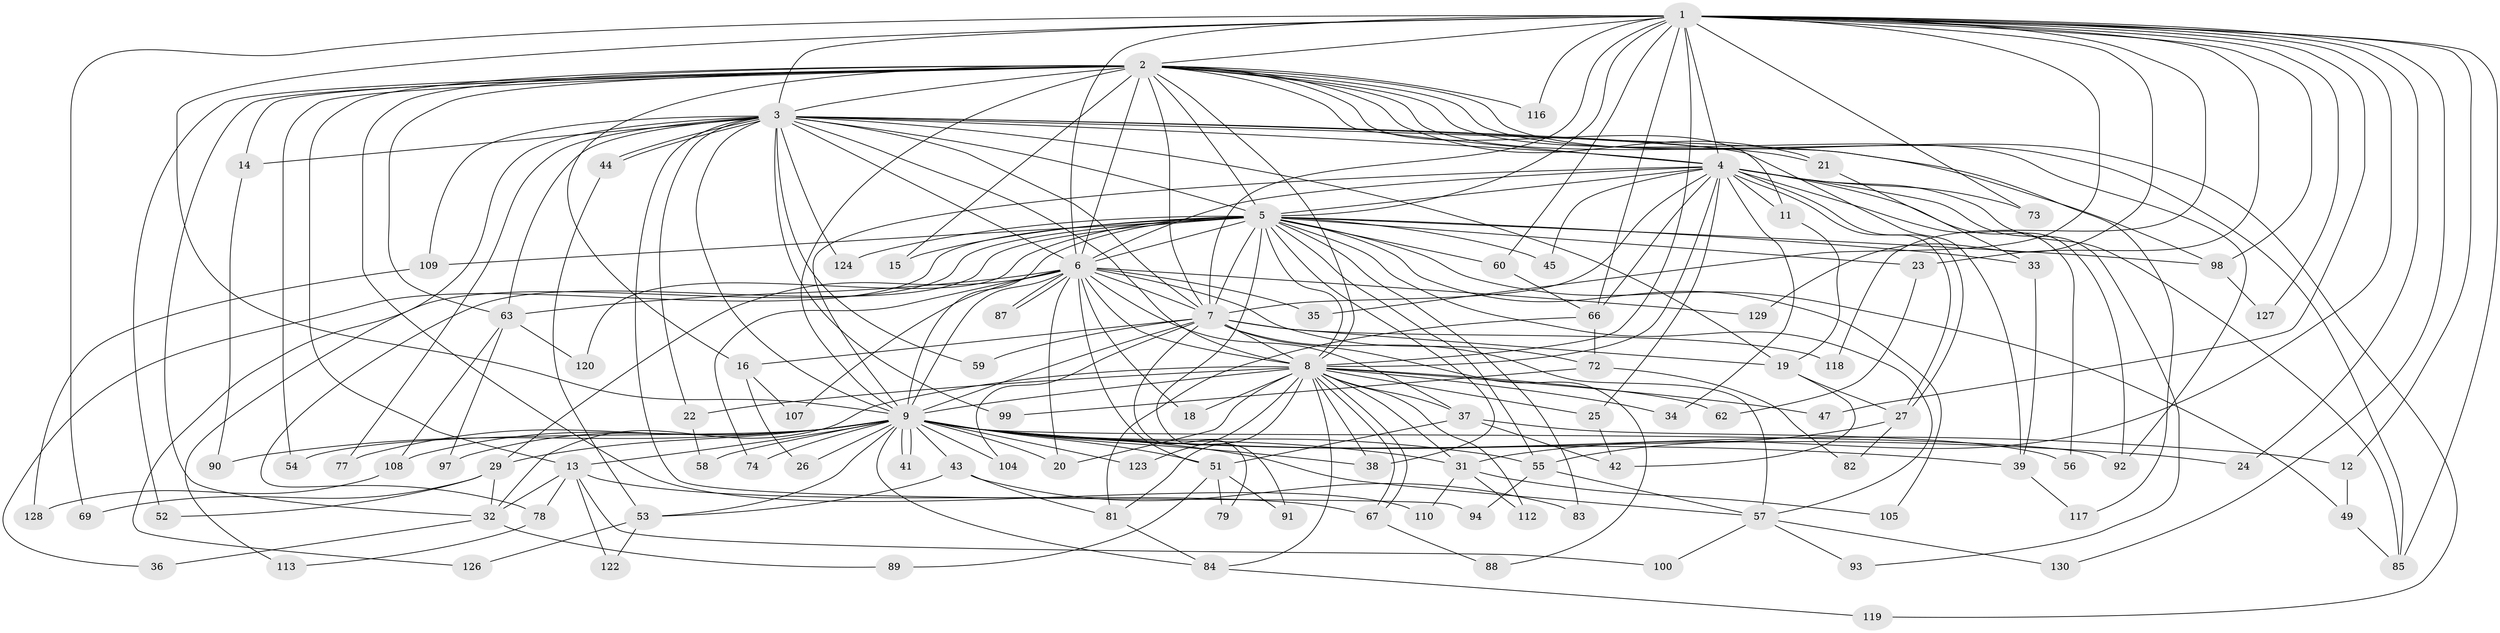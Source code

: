 // original degree distribution, {29: 0.007692307692307693, 25: 0.007692307692307693, 26: 0.007692307692307693, 21: 0.015384615384615385, 28: 0.015384615384615385, 22: 0.007692307692307693, 17: 0.007692307692307693, 27: 0.007692307692307693, 3: 0.2076923076923077, 6: 0.007692307692307693, 2: 0.5461538461538461, 4: 0.06153846153846154, 5: 0.1}
// Generated by graph-tools (version 1.1) at 2025/41/03/06/25 10:41:39]
// undirected, 101 vertices, 242 edges
graph export_dot {
graph [start="1"]
  node [color=gray90,style=filled];
  1 [super="+28"];
  2 [super="+17"];
  3 [super="+40"];
  4 [super="+95"];
  5 [super="+125"];
  6 [super="+46"];
  7 [super="+80"];
  8 [super="+30"];
  9 [super="+10"];
  11;
  12;
  13 [super="+48"];
  14;
  15;
  16;
  18;
  19 [super="+68"];
  20;
  21;
  22;
  23;
  24;
  25;
  26 [super="+121"];
  27 [super="+50"];
  29;
  31 [super="+75"];
  32 [super="+64"];
  33;
  34;
  35;
  36;
  37;
  38 [super="+114"];
  39 [super="+70"];
  41;
  42 [super="+61"];
  43;
  44;
  45;
  47;
  49 [super="+102"];
  51 [super="+71"];
  52;
  53 [super="+65"];
  54;
  55 [super="+106"];
  56;
  57 [super="+76"];
  58;
  59;
  60;
  62;
  63 [super="+86"];
  66 [super="+103"];
  67 [super="+96"];
  69;
  72;
  73;
  74;
  77;
  78;
  79;
  81 [super="+101"];
  82;
  83;
  84 [super="+111"];
  85;
  87;
  88;
  89;
  90;
  91;
  92 [super="+115"];
  93;
  94;
  97;
  98;
  99;
  100;
  104;
  105;
  107;
  108;
  109;
  110;
  112;
  113;
  116;
  117;
  118;
  119;
  120;
  122;
  123;
  124;
  126;
  127;
  128;
  129;
  130;
  1 -- 2 [weight=2];
  1 -- 3 [weight=2];
  1 -- 4;
  1 -- 5;
  1 -- 6;
  1 -- 7;
  1 -- 8 [weight=2];
  1 -- 9 [weight=2];
  1 -- 12;
  1 -- 23;
  1 -- 24;
  1 -- 35;
  1 -- 47;
  1 -- 60;
  1 -- 66;
  1 -- 69;
  1 -- 73;
  1 -- 85;
  1 -- 98;
  1 -- 116;
  1 -- 118;
  1 -- 127;
  1 -- 129;
  1 -- 130;
  1 -- 31;
  2 -- 3;
  2 -- 4;
  2 -- 5;
  2 -- 6;
  2 -- 7;
  2 -- 8;
  2 -- 9 [weight=2];
  2 -- 11;
  2 -- 13;
  2 -- 14;
  2 -- 15;
  2 -- 16;
  2 -- 21;
  2 -- 32;
  2 -- 52;
  2 -- 85;
  2 -- 92;
  2 -- 110;
  2 -- 116;
  2 -- 117;
  2 -- 119;
  2 -- 54;
  2 -- 63;
  3 -- 4;
  3 -- 5;
  3 -- 6;
  3 -- 7;
  3 -- 8;
  3 -- 9 [weight=2];
  3 -- 14;
  3 -- 19;
  3 -- 21;
  3 -- 22;
  3 -- 39;
  3 -- 44;
  3 -- 44;
  3 -- 59;
  3 -- 63;
  3 -- 77;
  3 -- 94;
  3 -- 98;
  3 -- 99;
  3 -- 109;
  3 -- 124;
  3 -- 126;
  4 -- 5;
  4 -- 6;
  4 -- 7;
  4 -- 8;
  4 -- 9 [weight=2];
  4 -- 11;
  4 -- 25;
  4 -- 27;
  4 -- 27;
  4 -- 34;
  4 -- 45;
  4 -- 56;
  4 -- 73;
  4 -- 93;
  4 -- 92;
  4 -- 85;
  4 -- 66;
  5 -- 6;
  5 -- 7;
  5 -- 8;
  5 -- 9 [weight=2];
  5 -- 15;
  5 -- 23;
  5 -- 33;
  5 -- 36;
  5 -- 38;
  5 -- 45;
  5 -- 49;
  5 -- 55;
  5 -- 57;
  5 -- 60;
  5 -- 78;
  5 -- 83;
  5 -- 91;
  5 -- 105;
  5 -- 109;
  5 -- 113;
  5 -- 120;
  5 -- 124;
  5 -- 98;
  6 -- 7;
  6 -- 8;
  6 -- 9 [weight=2];
  6 -- 18;
  6 -- 29;
  6 -- 35;
  6 -- 37;
  6 -- 51;
  6 -- 63;
  6 -- 72;
  6 -- 74;
  6 -- 87;
  6 -- 87;
  6 -- 107;
  6 -- 129;
  6 -- 20;
  7 -- 8;
  7 -- 9 [weight=2];
  7 -- 16;
  7 -- 59;
  7 -- 79;
  7 -- 88;
  7 -- 104;
  7 -- 118;
  7 -- 19;
  7 -- 57;
  8 -- 9 [weight=3];
  8 -- 18;
  8 -- 20;
  8 -- 22;
  8 -- 25;
  8 -- 31;
  8 -- 32;
  8 -- 34;
  8 -- 37;
  8 -- 38;
  8 -- 47;
  8 -- 62;
  8 -- 67;
  8 -- 67;
  8 -- 84;
  8 -- 112;
  8 -- 123;
  8 -- 81;
  9 -- 13;
  9 -- 41;
  9 -- 41;
  9 -- 58;
  9 -- 74;
  9 -- 97;
  9 -- 104;
  9 -- 108;
  9 -- 12;
  9 -- 77;
  9 -- 20;
  9 -- 24;
  9 -- 90;
  9 -- 26 [weight=2];
  9 -- 92;
  9 -- 29;
  9 -- 31;
  9 -- 39;
  9 -- 43;
  9 -- 54;
  9 -- 57;
  9 -- 123;
  9 -- 55;
  9 -- 84;
  9 -- 51;
  9 -- 53;
  9 -- 38;
  11 -- 19;
  12 -- 49;
  13 -- 78;
  13 -- 100;
  13 -- 122;
  13 -- 32;
  13 -- 67;
  14 -- 90;
  16 -- 26;
  16 -- 107;
  19 -- 42;
  19 -- 27;
  21 -- 33;
  22 -- 58;
  23 -- 62;
  25 -- 42;
  27 -- 55;
  27 -- 82;
  29 -- 52;
  29 -- 69;
  29 -- 32;
  31 -- 112;
  31 -- 105;
  31 -- 110;
  32 -- 36;
  32 -- 89;
  33 -- 39;
  37 -- 42;
  37 -- 51;
  37 -- 56;
  39 -- 117;
  43 -- 53;
  43 -- 81;
  43 -- 83;
  44 -- 53;
  49 -- 85;
  51 -- 89;
  51 -- 91;
  51 -- 79;
  53 -- 122;
  53 -- 126;
  55 -- 94;
  55 -- 57;
  57 -- 93;
  57 -- 130;
  57 -- 100;
  60 -- 66;
  63 -- 97;
  63 -- 108;
  63 -- 120;
  66 -- 72;
  66 -- 81;
  67 -- 88;
  72 -- 82;
  72 -- 99;
  78 -- 113;
  81 -- 84;
  84 -- 119;
  98 -- 127;
  108 -- 128;
  109 -- 128;
}
